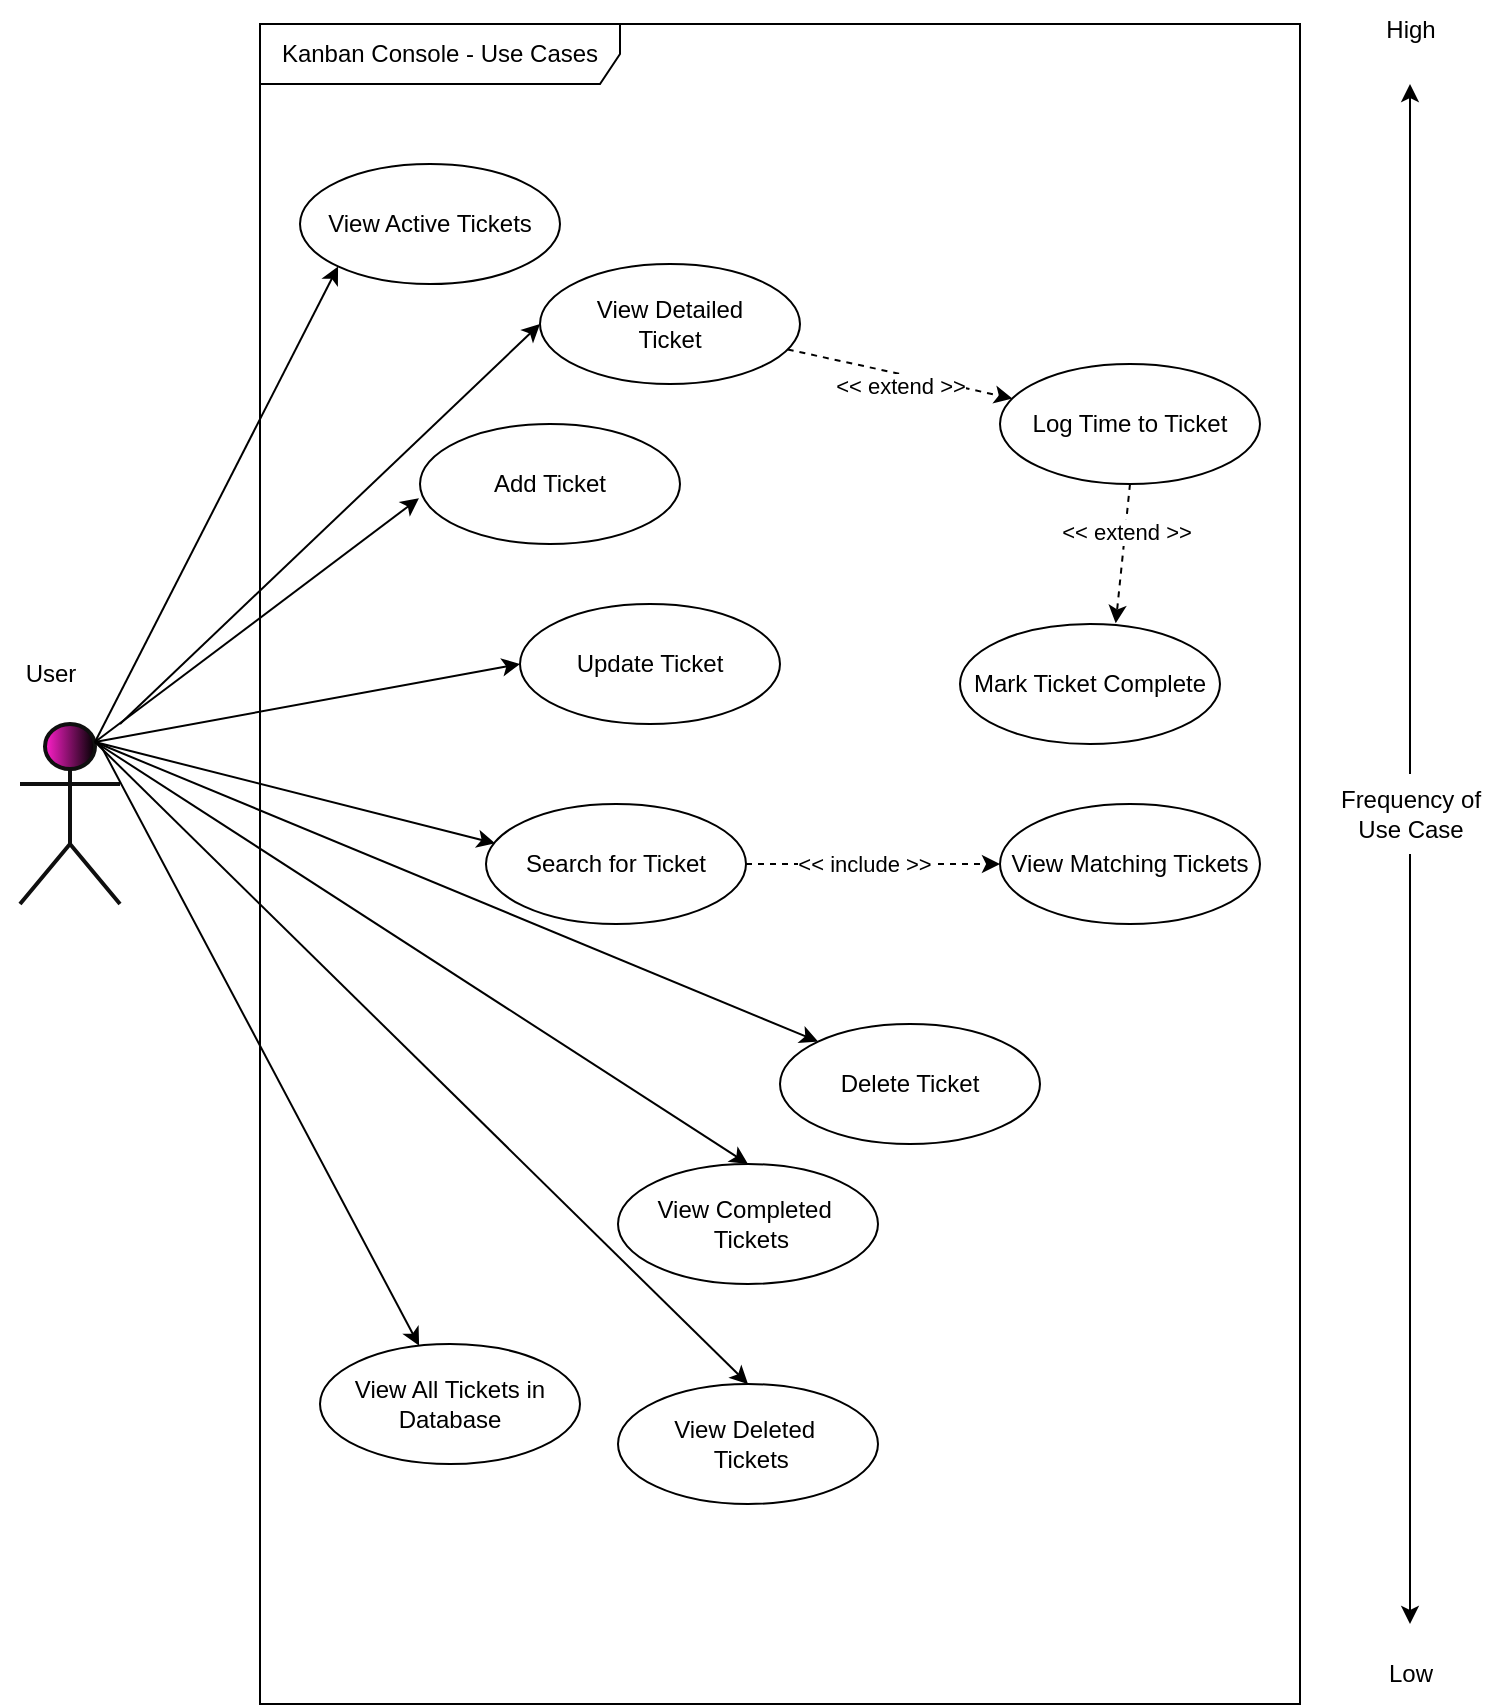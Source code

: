 <mxfile version="21.6.6" type="device">
  <diagram name="Page-1" id="b5b7bab2-c9e2-2cf4-8b2a-24fd1a2a6d21">
    <mxGraphModel dx="1562" dy="950" grid="1" gridSize="10" guides="1" tooltips="1" connect="1" arrows="1" fold="1" page="1" pageScale="1" pageWidth="827" pageHeight="1169" background="none" math="0" shadow="0">
      <root>
        <mxCell id="0" />
        <mxCell id="1" parent="0" />
        <mxCell id="zQgBBsJH8R84XhxE65vh-1" value="Kanban Console - Use Cases" style="shape=umlFrame;whiteSpace=wrap;html=1;pointerEvents=0;width=180;height=30;" parent="1" vertex="1">
          <mxGeometry x="170" y="120" width="520" height="840" as="geometry" />
        </mxCell>
        <mxCell id="zQgBBsJH8R84XhxE65vh-2" value="User" style="shape=umlActor;verticalLabelPosition=bottom;verticalAlign=top;html=1;fillStyle=solid;fillColor=#000000;fontColor=#ffffff;strokeColor=#0F0F0F;gradientDirection=west;gradientColor=#FF1FCB;strokeWidth=2;" parent="1" vertex="1">
          <mxGeometry x="50" y="470" width="50" height="90" as="geometry" />
        </mxCell>
        <mxCell id="zQgBBsJH8R84XhxE65vh-5" value="View Active Tickets" style="ellipse;whiteSpace=wrap;html=1;" parent="1" vertex="1">
          <mxGeometry x="190" y="190" width="130" height="60" as="geometry" />
        </mxCell>
        <mxCell id="zQgBBsJH8R84XhxE65vh-30" style="rounded=0;orthogonalLoop=1;jettySize=auto;html=1;dashed=1;" parent="1" source="zQgBBsJH8R84XhxE65vh-6" target="zQgBBsJH8R84XhxE65vh-7" edge="1">
          <mxGeometry relative="1" as="geometry" />
        </mxCell>
        <mxCell id="zQgBBsJH8R84XhxE65vh-31" value="&amp;lt;&amp;lt; extend &amp;gt;&amp;gt;" style="edgeLabel;html=1;align=center;verticalAlign=middle;resizable=0;points=[];" parent="zQgBBsJH8R84XhxE65vh-30" vertex="1" connectable="0">
          <mxGeometry x="-0.209" y="-1" relative="1" as="geometry">
            <mxPoint x="12" y="7" as="offset" />
          </mxGeometry>
        </mxCell>
        <mxCell id="zQgBBsJH8R84XhxE65vh-6" value="View Detailed &lt;br&gt;Ticket" style="ellipse;whiteSpace=wrap;html=1;" parent="1" vertex="1">
          <mxGeometry x="310" y="240" width="130" height="60" as="geometry" />
        </mxCell>
        <mxCell id="zQgBBsJH8R84XhxE65vh-32" style="rounded=0;orthogonalLoop=1;jettySize=auto;html=1;exitX=0.5;exitY=1;exitDx=0;exitDy=0;entryX=0.599;entryY=-0.006;entryDx=0;entryDy=0;entryPerimeter=0;dashed=1;" parent="1" source="zQgBBsJH8R84XhxE65vh-7" target="zQgBBsJH8R84XhxE65vh-16" edge="1">
          <mxGeometry relative="1" as="geometry" />
        </mxCell>
        <mxCell id="zQgBBsJH8R84XhxE65vh-33" value="&amp;lt;&amp;lt; extend &amp;gt;&amp;gt;" style="edgeLabel;html=1;align=center;verticalAlign=middle;resizable=0;points=[];" parent="zQgBBsJH8R84XhxE65vh-32" vertex="1" connectable="0">
          <mxGeometry x="-0.309" relative="1" as="geometry">
            <mxPoint as="offset" />
          </mxGeometry>
        </mxCell>
        <mxCell id="zQgBBsJH8R84XhxE65vh-7" value="Log Time to Ticket" style="ellipse;whiteSpace=wrap;html=1;" parent="1" vertex="1">
          <mxGeometry x="540" y="290" width="130" height="60" as="geometry" />
        </mxCell>
        <mxCell id="zQgBBsJH8R84XhxE65vh-8" value="Add Ticket" style="ellipse;whiteSpace=wrap;html=1;" parent="1" vertex="1">
          <mxGeometry x="250" y="320" width="130" height="60" as="geometry" />
        </mxCell>
        <mxCell id="zQgBBsJH8R84XhxE65vh-37" style="rounded=0;orthogonalLoop=1;jettySize=auto;html=1;exitX=1;exitY=0.5;exitDx=0;exitDy=0;entryX=0;entryY=0.5;entryDx=0;entryDy=0;dashed=1;" parent="1" source="zQgBBsJH8R84XhxE65vh-9" target="zQgBBsJH8R84XhxE65vh-36" edge="1">
          <mxGeometry relative="1" as="geometry" />
        </mxCell>
        <mxCell id="zQgBBsJH8R84XhxE65vh-38" value="&amp;lt;&amp;lt; include &amp;gt;&amp;gt;" style="edgeLabel;html=1;align=center;verticalAlign=middle;resizable=0;points=[];" parent="zQgBBsJH8R84XhxE65vh-37" vertex="1" connectable="0">
          <mxGeometry x="-0.41" y="1" relative="1" as="geometry">
            <mxPoint x="21" y="1" as="offset" />
          </mxGeometry>
        </mxCell>
        <mxCell id="zQgBBsJH8R84XhxE65vh-9" value="Search for Ticket" style="ellipse;whiteSpace=wrap;html=1;" parent="1" vertex="1">
          <mxGeometry x="283" y="510" width="130" height="60" as="geometry" />
        </mxCell>
        <mxCell id="zQgBBsJH8R84XhxE65vh-10" value="Delete Ticket" style="ellipse;whiteSpace=wrap;html=1;" parent="1" vertex="1">
          <mxGeometry x="430" y="620" width="130" height="60" as="geometry" />
        </mxCell>
        <mxCell id="zQgBBsJH8R84XhxE65vh-11" value="Update Ticket" style="ellipse;whiteSpace=wrap;html=1;" parent="1" vertex="1">
          <mxGeometry x="300" y="410" width="130" height="60" as="geometry" />
        </mxCell>
        <mxCell id="zQgBBsJH8R84XhxE65vh-13" value="View Completed&amp;nbsp;&lt;br&gt;&amp;nbsp;Tickets" style="ellipse;whiteSpace=wrap;html=1;" parent="1" vertex="1">
          <mxGeometry x="349" y="690" width="130" height="60" as="geometry" />
        </mxCell>
        <mxCell id="zQgBBsJH8R84XhxE65vh-14" value="View Deleted&amp;nbsp;&lt;br&gt;&amp;nbsp;Tickets" style="ellipse;whiteSpace=wrap;html=1;" parent="1" vertex="1">
          <mxGeometry x="349" y="800" width="130" height="60" as="geometry" />
        </mxCell>
        <mxCell id="zQgBBsJH8R84XhxE65vh-15" value="View All Tickets in Database" style="ellipse;whiteSpace=wrap;html=1;" parent="1" vertex="1">
          <mxGeometry x="200" y="780" width="130" height="60" as="geometry" />
        </mxCell>
        <mxCell id="zQgBBsJH8R84XhxE65vh-16" value="Mark Ticket Complete" style="ellipse;whiteSpace=wrap;html=1;" parent="1" vertex="1">
          <mxGeometry x="520" y="420" width="130" height="60" as="geometry" />
        </mxCell>
        <mxCell id="zQgBBsJH8R84XhxE65vh-22" style="edgeStyle=orthogonalEdgeStyle;rounded=0;orthogonalLoop=1;jettySize=auto;html=1;" parent="1" source="zQgBBsJH8R84XhxE65vh-19" edge="1">
          <mxGeometry relative="1" as="geometry">
            <mxPoint x="745" y="150" as="targetPoint" />
          </mxGeometry>
        </mxCell>
        <mxCell id="zQgBBsJH8R84XhxE65vh-23" style="edgeStyle=orthogonalEdgeStyle;rounded=0;orthogonalLoop=1;jettySize=auto;html=1;" parent="1" source="zQgBBsJH8R84XhxE65vh-19" edge="1">
          <mxGeometry relative="1" as="geometry">
            <mxPoint x="745" y="920.0" as="targetPoint" />
          </mxGeometry>
        </mxCell>
        <mxCell id="zQgBBsJH8R84XhxE65vh-19" value="Frequency of &lt;br&gt;Use Case" style="text;html=1;align=center;verticalAlign=middle;resizable=0;points=[];autosize=1;strokeColor=none;fillColor=none;" parent="1" vertex="1">
          <mxGeometry x="700" y="495" width="90" height="40" as="geometry" />
        </mxCell>
        <mxCell id="zQgBBsJH8R84XhxE65vh-24" value="High&lt;br&gt;" style="text;html=1;align=center;verticalAlign=middle;resizable=0;points=[];autosize=1;strokeColor=none;fillColor=none;" parent="1" vertex="1">
          <mxGeometry x="720" y="108" width="50" height="30" as="geometry" />
        </mxCell>
        <mxCell id="zQgBBsJH8R84XhxE65vh-25" value="Low" style="text;html=1;align=center;verticalAlign=middle;resizable=0;points=[];autosize=1;strokeColor=none;fillColor=none;" parent="1" vertex="1">
          <mxGeometry x="720" y="930" width="50" height="30" as="geometry" />
        </mxCell>
        <mxCell id="zQgBBsJH8R84XhxE65vh-26" value="" style="endArrow=classic;html=1;rounded=0;entryX=0;entryY=1;entryDx=0;entryDy=0;exitX=0.75;exitY=0.1;exitDx=0;exitDy=0;exitPerimeter=0;" parent="1" source="zQgBBsJH8R84XhxE65vh-2" target="zQgBBsJH8R84XhxE65vh-5" edge="1">
          <mxGeometry width="50" height="50" relative="1" as="geometry">
            <mxPoint x="110" y="480" as="sourcePoint" />
            <mxPoint x="160" y="430" as="targetPoint" />
          </mxGeometry>
        </mxCell>
        <mxCell id="zQgBBsJH8R84XhxE65vh-27" value="" style="endArrow=classic;html=1;rounded=0;entryX=-0.004;entryY=0.619;entryDx=0;entryDy=0;exitX=0.75;exitY=0.1;exitDx=0;exitDy=0;exitPerimeter=0;entryPerimeter=0;" parent="1" source="zQgBBsJH8R84XhxE65vh-2" target="zQgBBsJH8R84XhxE65vh-8" edge="1">
          <mxGeometry width="50" height="50" relative="1" as="geometry">
            <mxPoint x="98" y="489" as="sourcePoint" />
            <mxPoint x="219" y="251" as="targetPoint" />
          </mxGeometry>
        </mxCell>
        <mxCell id="zQgBBsJH8R84XhxE65vh-28" value="" style="endArrow=classic;html=1;rounded=0;entryX=0;entryY=0.5;entryDx=0;entryDy=0;" parent="1" target="zQgBBsJH8R84XhxE65vh-6" edge="1">
          <mxGeometry width="50" height="50" relative="1" as="geometry">
            <mxPoint x="100" y="470" as="sourcePoint" />
            <mxPoint x="259" y="367" as="targetPoint" />
          </mxGeometry>
        </mxCell>
        <mxCell id="zQgBBsJH8R84XhxE65vh-34" value="" style="endArrow=classic;html=1;rounded=0;entryX=0;entryY=0.5;entryDx=0;entryDy=0;exitX=0.75;exitY=0.1;exitDx=0;exitDy=0;exitPerimeter=0;" parent="1" source="zQgBBsJH8R84XhxE65vh-2" target="zQgBBsJH8R84XhxE65vh-11" edge="1">
          <mxGeometry width="50" height="50" relative="1" as="geometry">
            <mxPoint x="98" y="489" as="sourcePoint" />
            <mxPoint x="259" y="367" as="targetPoint" />
          </mxGeometry>
        </mxCell>
        <mxCell id="zQgBBsJH8R84XhxE65vh-35" value="" style="endArrow=classic;html=1;rounded=0;entryX=0.035;entryY=0.328;entryDx=0;entryDy=0;exitX=0.75;exitY=0.1;exitDx=0;exitDy=0;exitPerimeter=0;entryPerimeter=0;" parent="1" source="zQgBBsJH8R84XhxE65vh-2" target="zQgBBsJH8R84XhxE65vh-9" edge="1">
          <mxGeometry width="50" height="50" relative="1" as="geometry">
            <mxPoint x="98" y="489" as="sourcePoint" />
            <mxPoint x="293" y="440" as="targetPoint" />
          </mxGeometry>
        </mxCell>
        <mxCell id="zQgBBsJH8R84XhxE65vh-36" value="View Matching Tickets" style="ellipse;whiteSpace=wrap;html=1;" parent="1" vertex="1">
          <mxGeometry x="540" y="510" width="130" height="60" as="geometry" />
        </mxCell>
        <mxCell id="zQgBBsJH8R84XhxE65vh-39" value="" style="endArrow=classic;html=1;rounded=0;entryX=0;entryY=0;entryDx=0;entryDy=0;exitX=0.75;exitY=0.1;exitDx=0;exitDy=0;exitPerimeter=0;" parent="1" source="zQgBBsJH8R84XhxE65vh-2" target="zQgBBsJH8R84XhxE65vh-10" edge="1">
          <mxGeometry width="50" height="50" relative="1" as="geometry">
            <mxPoint x="98" y="489" as="sourcePoint" />
            <mxPoint x="298" y="540" as="targetPoint" />
          </mxGeometry>
        </mxCell>
        <mxCell id="zQgBBsJH8R84XhxE65vh-40" value="" style="endArrow=classic;html=1;rounded=0;entryX=0.5;entryY=0;entryDx=0;entryDy=0;exitX=0.75;exitY=0.1;exitDx=0;exitDy=0;exitPerimeter=0;" parent="1" source="zQgBBsJH8R84XhxE65vh-2" target="zQgBBsJH8R84XhxE65vh-14" edge="1">
          <mxGeometry width="50" height="50" relative="1" as="geometry">
            <mxPoint x="98" y="489" as="sourcePoint" />
            <mxPoint x="394" y="629" as="targetPoint" />
          </mxGeometry>
        </mxCell>
        <mxCell id="zQgBBsJH8R84XhxE65vh-41" value="" style="endArrow=classic;html=1;rounded=0;entryX=0.5;entryY=0;entryDx=0;entryDy=0;exitX=0.75;exitY=0.1;exitDx=0;exitDy=0;exitPerimeter=0;" parent="1" source="zQgBBsJH8R84XhxE65vh-2" target="zQgBBsJH8R84XhxE65vh-13" edge="1">
          <mxGeometry width="50" height="50" relative="1" as="geometry">
            <mxPoint x="98" y="489" as="sourcePoint" />
            <mxPoint x="465" y="740" as="targetPoint" />
          </mxGeometry>
        </mxCell>
        <mxCell id="zQgBBsJH8R84XhxE65vh-42" value="" style="endArrow=classic;html=1;rounded=0;" parent="1" target="zQgBBsJH8R84XhxE65vh-15" edge="1">
          <mxGeometry width="50" height="50" relative="1" as="geometry">
            <mxPoint x="90" y="480" as="sourcePoint" />
            <mxPoint x="424" y="810" as="targetPoint" />
          </mxGeometry>
        </mxCell>
        <mxCell id="Kqfg7mbaUUW57NXWAxt8-1" value="User" style="text;html=1;align=center;verticalAlign=middle;resizable=0;points=[];autosize=1;strokeColor=none;fillColor=none;" vertex="1" parent="1">
          <mxGeometry x="40" y="430" width="50" height="30" as="geometry" />
        </mxCell>
      </root>
    </mxGraphModel>
  </diagram>
</mxfile>
